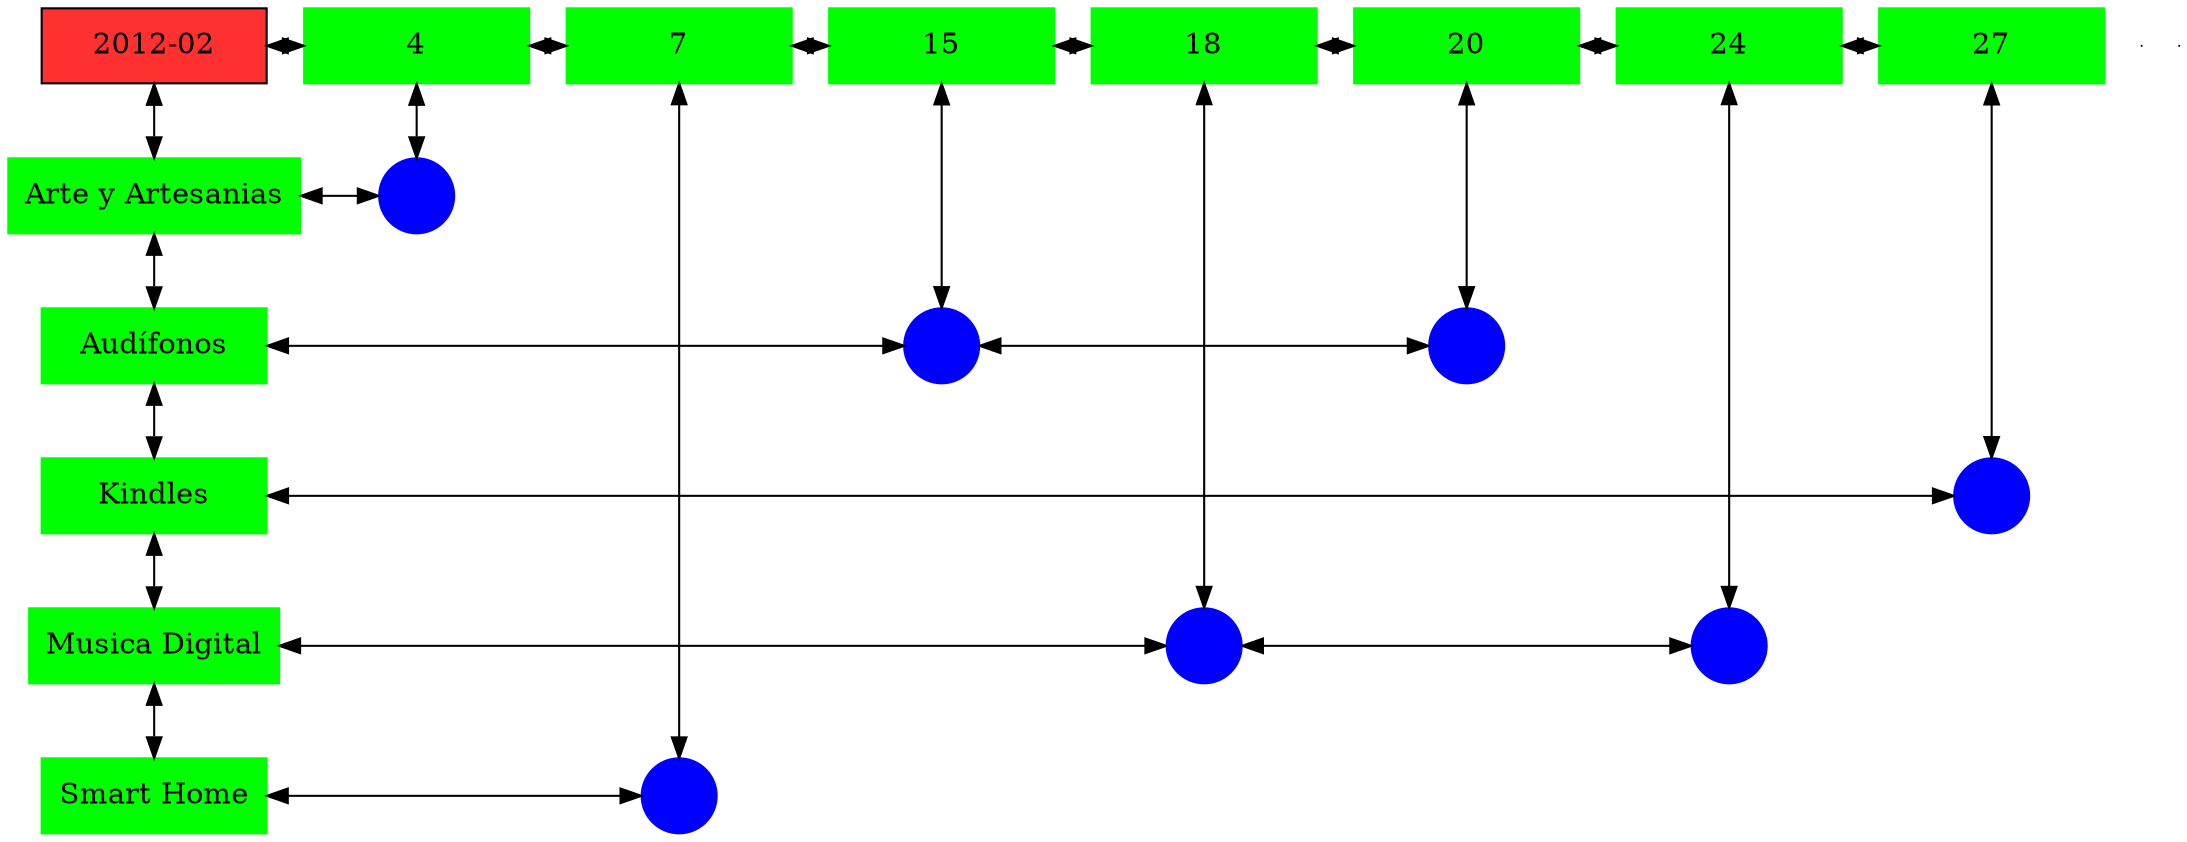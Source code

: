 digraph G{
node[shape="box"];
nodeMt[ label = "2012-02", width = 1.5, style = filled, fillcolor = firebrick1, group = 1 ];
e0[ shape = point, width = 0 ];
e1[ shape = point, width = 0 ];
node0xc0022f6050[label="4",color=green,style =filled,width = 1.5 group=4];
nodeMt->node0xc0022f6050[dir="both"];
{rank=same;nodeMt;node0xc0022f6050;}
node0xc001ff2000[label="7",color=green,style =filled,width = 1.5 group=7];
node0xc0022f6050->node0xc001ff2000[dir="both"];
{rank=same;node0xc0022f6050;node0xc001ff2000;}
node0xc001ecb770[label="15",color=green,style =filled,width = 1.5 group=15];
node0xc001ff2000->node0xc001ecb770[dir="both"];
{rank=same;node0xc001ff2000;node0xc001ecb770;}
node0xc0020e0500[label="18",color=green,style =filled,width = 1.5 group=18];
node0xc001ecb770->node0xc0020e0500[dir="both"];
{rank=same;node0xc001ecb770;node0xc0020e0500;}
node0xc001fcee10[label="20",color=green,style =filled,width = 1.5 group=20];
node0xc0020e0500->node0xc001fcee10[dir="both"];
{rank=same;node0xc0020e0500;node0xc001fcee10;}
node0xc00225ceb0[label="24",color=green,style =filled,width = 1.5 group=24];
node0xc001fcee10->node0xc00225ceb0[dir="both"];
{rank=same;node0xc001fcee10;node0xc00225ceb0;}
node0xc0022234f0[label="27",color=green,style =filled,width = 1.5 group=27];
node0xc00225ceb0->node0xc0022234f0[dir="both"];
{rank=same;node0xc00225ceb0;node0xc0022234f0;}
node0xc0022f6000[label="Arte y Artesanias",color=green,style =filled width = 1.5 group=1];
node0xc0022f0880[label="",color=blue,style =filled, width = 0.5 group=4 shape=circle];
node0xc0022f6000->node0xc0022f0880[dir="both"];
{rank=same;node0xc0022f6000;node0xc0022f0880;}
node0xc001ecb720[label="Audífonos",color=green,style =filled width = 1.5 group=1];
node0xc001ed2880[label="",color=blue,style =filled, width = 0.5 group=15 shape=circle];
node0xc001ecb720->node0xc001ed2880[dir="both"];
{rank=same;node0xc001ecb720;node0xc001ed2880;}
node0xc001fc7480[label="",color=blue,style =filled, width = 0.5 group=20 shape=circle];
node0xc001ed2880->node0xc001fc7480[dir="both"];
{rank=same;node0xc001fc7480;node0xc001ed2880;}
node0xc0022234a0[label="Kindles",color=green,style =filled width = 1.5 group=1];
node0xc002232500[label="",color=blue,style =filled, width = 0.5 group=27 shape=circle];
node0xc0022234a0->node0xc002232500[dir="both"];
{rank=same;node0xc0022234a0;node0xc002232500;}
node0xc0020e04b0[label="Musica Digital",color=green,style =filled width = 1.5 group=1];
node0xc0020d9b00[label="",color=blue,style =filled, width = 0.5 group=18 shape=circle];
node0xc0020e04b0->node0xc0020d9b00[dir="both"];
{rank=same;node0xc0020e04b0;node0xc0020d9b00;}
node0xc002259180[label="",color=blue,style =filled, width = 0.5 group=24 shape=circle];
node0xc0020d9b00->node0xc002259180[dir="both"];
{rank=same;node0xc002259180;node0xc0020d9b00;}
node0xc001fdff90[label="Smart Home",color=green,style =filled width = 1.5 group=1];
node0xc001fdd800[label="",color=blue,style =filled, width = 0.5 group=7 shape=circle];
node0xc001fdff90->node0xc001fdd800[dir="both"];
{rank=same;node0xc001fdff90;node0xc001fdd800;}
node0xc0022f6050->node0xc0022f0880[dir="both"];
node0xc001ff2000->node0xc001fdd800[dir="both"];
node0xc001ecb770->node0xc001ed2880[dir="both"];
node0xc0020e0500->node0xc0020d9b00[dir="both"];
node0xc001fcee10->node0xc001fc7480[dir="both"];
node0xc00225ceb0->node0xc002259180[dir="both"];
node0xc0022234f0->node0xc002232500[dir="both"];
nodeMt->node0xc0022f6000[dir="both"];
node0xc0022f6000->node0xc001ecb720[dir="both"];
node0xc001ecb720->node0xc0022234a0[dir="both"];
node0xc0022234a0->node0xc0020e04b0[dir="both"];
node0xc0020e04b0->node0xc001fdff90[dir="both"];
}
